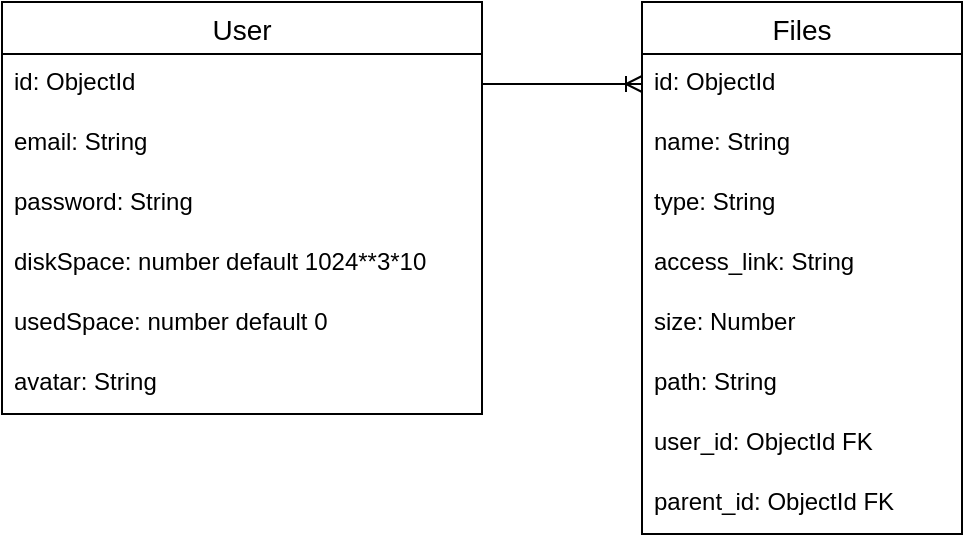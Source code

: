 <mxfile version="14.7.4" type="embed"><diagram id="sggfQdqfqEOkFLX4i7qf" name="Page-1"><mxGraphModel dx="920" dy="452" grid="1" gridSize="10" guides="1" tooltips="1" connect="1" arrows="1" fold="1" page="1" pageScale="1" pageWidth="827" pageHeight="1169" math="0" shadow="0"><root><mxCell id="0"/><mxCell id="1" parent="0"/><mxCell id="iWXXAU2h8dqT23z81PYf-1" value="User" style="swimlane;fontStyle=0;childLayout=stackLayout;horizontal=1;startSize=26;horizontalStack=0;resizeParent=1;resizeParentMax=0;resizeLast=0;collapsible=1;marginBottom=0;align=center;fontSize=14;" parent="1" vertex="1"><mxGeometry x="80" y="120" width="240" height="206" as="geometry"/></mxCell><mxCell id="iWXXAU2h8dqT23z81PYf-2" value="id: ObjectId" style="text;strokeColor=none;fillColor=none;spacingLeft=4;spacingRight=4;overflow=hidden;rotatable=0;points=[[0,0.5],[1,0.5]];portConstraint=eastwest;fontSize=12;" parent="iWXXAU2h8dqT23z81PYf-1" vertex="1"><mxGeometry y="26" width="240" height="30" as="geometry"/></mxCell><mxCell id="iWXXAU2h8dqT23z81PYf-3" value="email: String" style="text;strokeColor=none;fillColor=none;spacingLeft=4;spacingRight=4;overflow=hidden;rotatable=0;points=[[0,0.5],[1,0.5]];portConstraint=eastwest;fontSize=12;" parent="iWXXAU2h8dqT23z81PYf-1" vertex="1"><mxGeometry y="56" width="240" height="30" as="geometry"/></mxCell><mxCell id="iWXXAU2h8dqT23z81PYf-4" value="password: String" style="text;strokeColor=none;fillColor=none;spacingLeft=4;spacingRight=4;overflow=hidden;rotatable=0;points=[[0,0.5],[1,0.5]];portConstraint=eastwest;fontSize=12;" parent="iWXXAU2h8dqT23z81PYf-1" vertex="1"><mxGeometry y="86" width="240" height="30" as="geometry"/></mxCell><mxCell id="iWXXAU2h8dqT23z81PYf-5" value="diskSpace: number default 1024**3*10" style="text;strokeColor=none;fillColor=none;spacingLeft=4;spacingRight=4;overflow=hidden;rotatable=0;points=[[0,0.5],[1,0.5]];portConstraint=eastwest;fontSize=12;" parent="iWXXAU2h8dqT23z81PYf-1" vertex="1"><mxGeometry y="116" width="240" height="30" as="geometry"/></mxCell><mxCell id="iWXXAU2h8dqT23z81PYf-6" value="usedSpace: number default 0" style="text;strokeColor=none;fillColor=none;spacingLeft=4;spacingRight=4;overflow=hidden;rotatable=0;points=[[0,0.5],[1,0.5]];portConstraint=eastwest;fontSize=12;" parent="iWXXAU2h8dqT23z81PYf-1" vertex="1"><mxGeometry y="146" width="240" height="30" as="geometry"/></mxCell><mxCell id="iWXXAU2h8dqT23z81PYf-7" value="avatar: String" style="text;strokeColor=none;fillColor=none;spacingLeft=4;spacingRight=4;overflow=hidden;rotatable=0;points=[[0,0.5],[1,0.5]];portConstraint=eastwest;fontSize=12;" parent="iWXXAU2h8dqT23z81PYf-1" vertex="1"><mxGeometry y="176" width="240" height="30" as="geometry"/></mxCell><mxCell id="iWXXAU2h8dqT23z81PYf-9" value="Files" style="swimlane;fontStyle=0;childLayout=stackLayout;horizontal=1;startSize=26;horizontalStack=0;resizeParent=1;resizeParentMax=0;resizeLast=0;collapsible=1;marginBottom=0;align=center;fontSize=14;" parent="1" vertex="1"><mxGeometry x="400" y="120" width="160" height="266" as="geometry"/></mxCell><mxCell id="iWXXAU2h8dqT23z81PYf-10" value="id: ObjectId" style="text;strokeColor=none;fillColor=none;spacingLeft=4;spacingRight=4;overflow=hidden;rotatable=0;points=[[0,0.5],[1,0.5]];portConstraint=eastwest;fontSize=12;" parent="iWXXAU2h8dqT23z81PYf-9" vertex="1"><mxGeometry y="26" width="160" height="30" as="geometry"/></mxCell><mxCell id="iWXXAU2h8dqT23z81PYf-11" value="name: String" style="text;strokeColor=none;fillColor=none;spacingLeft=4;spacingRight=4;overflow=hidden;rotatable=0;points=[[0,0.5],[1,0.5]];portConstraint=eastwest;fontSize=12;" parent="iWXXAU2h8dqT23z81PYf-9" vertex="1"><mxGeometry y="56" width="160" height="30" as="geometry"/></mxCell><mxCell id="iWXXAU2h8dqT23z81PYf-12" value="type: String" style="text;strokeColor=none;fillColor=none;spacingLeft=4;spacingRight=4;overflow=hidden;rotatable=0;points=[[0,0.5],[1,0.5]];portConstraint=eastwest;fontSize=12;" parent="iWXXAU2h8dqT23z81PYf-9" vertex="1"><mxGeometry y="86" width="160" height="30" as="geometry"/></mxCell><mxCell id="iWXXAU2h8dqT23z81PYf-16" value="access_link: String" style="text;strokeColor=none;fillColor=none;spacingLeft=4;spacingRight=4;overflow=hidden;rotatable=0;points=[[0,0.5],[1,0.5]];portConstraint=eastwest;fontSize=12;" parent="iWXXAU2h8dqT23z81PYf-9" vertex="1"><mxGeometry y="116" width="160" height="30" as="geometry"/></mxCell><mxCell id="iWXXAU2h8dqT23z81PYf-13" value="size: Number" style="text;strokeColor=none;fillColor=none;spacingLeft=4;spacingRight=4;overflow=hidden;rotatable=0;points=[[0,0.5],[1,0.5]];portConstraint=eastwest;fontSize=12;" parent="iWXXAU2h8dqT23z81PYf-9" vertex="1"><mxGeometry y="146" width="160" height="30" as="geometry"/></mxCell><mxCell id="2" value="path: String" style="text;strokeColor=none;fillColor=none;spacingLeft=4;spacingRight=4;overflow=hidden;rotatable=0;points=[[0,0.5],[1,0.5]];portConstraint=eastwest;fontSize=12;" vertex="1" parent="iWXXAU2h8dqT23z81PYf-9"><mxGeometry y="176" width="160" height="30" as="geometry"/></mxCell><mxCell id="iWXXAU2h8dqT23z81PYf-14" value="user_id: ObjectId FK" style="text;strokeColor=none;fillColor=none;spacingLeft=4;spacingRight=4;overflow=hidden;rotatable=0;points=[[0,0.5],[1,0.5]];portConstraint=eastwest;fontSize=12;" parent="iWXXAU2h8dqT23z81PYf-9" vertex="1"><mxGeometry y="206" width="160" height="30" as="geometry"/></mxCell><mxCell id="iWXXAU2h8dqT23z81PYf-15" value="parent_id: ObjectId FK" style="text;strokeColor=none;fillColor=none;spacingLeft=4;spacingRight=4;overflow=hidden;rotatable=0;points=[[0,0.5],[1,0.5]];portConstraint=eastwest;fontSize=12;" parent="iWXXAU2h8dqT23z81PYf-9" vertex="1"><mxGeometry y="236" width="160" height="30" as="geometry"/></mxCell><mxCell id="iWXXAU2h8dqT23z81PYf-17" value="" style="edgeStyle=entityRelationEdgeStyle;fontSize=12;html=1;endArrow=ERoneToMany;rounded=0;entryX=0;entryY=0.5;entryDx=0;entryDy=0;exitX=1;exitY=0.5;exitDx=0;exitDy=0;" parent="1" source="iWXXAU2h8dqT23z81PYf-2" target="iWXXAU2h8dqT23z81PYf-10" edge="1"><mxGeometry width="100" height="100" relative="1" as="geometry"><mxPoint x="350" y="161" as="sourcePoint"/><mxPoint x="420" y="60" as="targetPoint"/></mxGeometry></mxCell></root></mxGraphModel></diagram></mxfile>